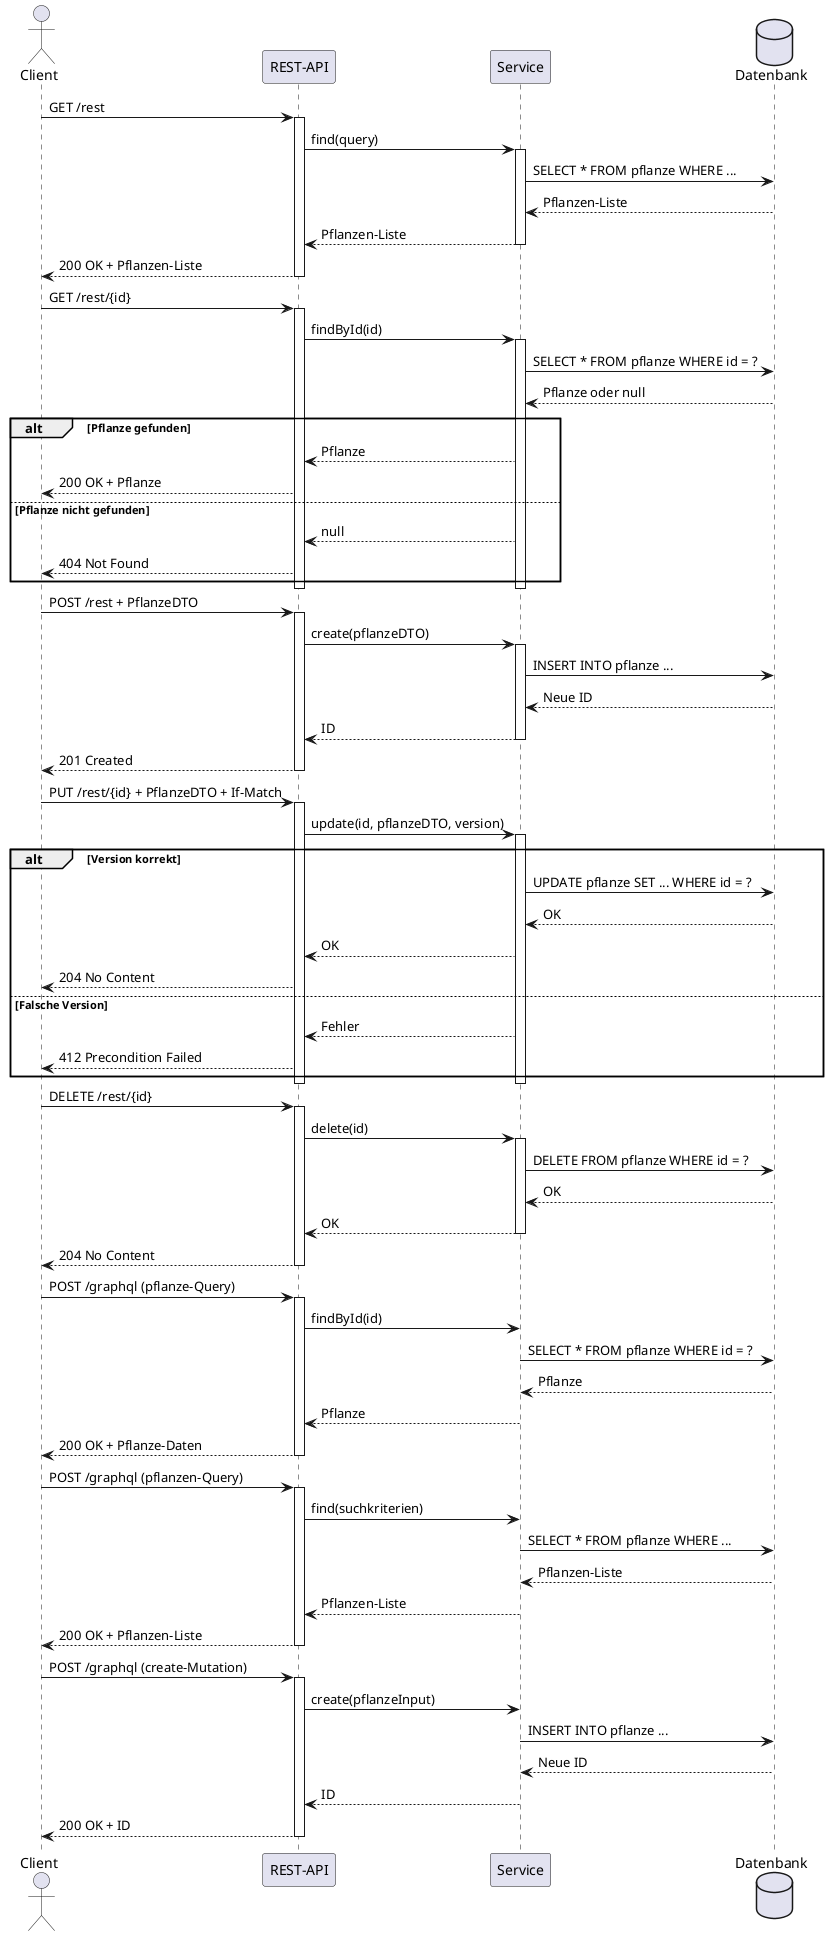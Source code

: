 @startuml Pflanze-API-Workflow
!pragma useVerticalIf on

actor Client as client
participant "REST-API" as api
participant "Service" as service
database "Datenbank" as db

' GET alle Pflanzen
client -> api : GET /rest
activate api
    api -> service : find(query)
    activate service
        service -> db : SELECT * FROM pflanze WHERE ...
        db --> service : Pflanzen-Liste
    service --> api : Pflanzen-Liste
    deactivate service
api --> client : 200 OK + Pflanzen-Liste
deactivate api

' GET eine Pflanze
client -> api : GET /rest/{id}
activate api
    api -> service : findById(id)
    activate service
        service -> db : SELECT * FROM pflanze WHERE id = ?
        db --> service : Pflanze oder null
        alt Pflanze gefunden
            service --> api : Pflanze
            api --> client : 200 OK + Pflanze
        else Pflanze nicht gefunden
            service --> api : null
            api --> client : 404 Not Found
        end
    deactivate service
deactivate api

' POST neue Pflanze
client -> api : POST /rest + PflanzeDTO
activate api
    api -> service : create(pflanzeDTO)
    activate service
        service -> db : INSERT INTO pflanze ...
        db --> service : Neue ID
    service --> api : ID
    deactivate service
api --> client : 201 Created
deactivate api

' PUT Pflanze aktualisieren
client -> api : PUT /rest/{id} + PflanzeDTO + If-Match
activate api
    api -> service : update(id, pflanzeDTO, version)
    activate service
        alt Version korrekt
            service -> db : UPDATE pflanze SET ... WHERE id = ?
            db --> service : OK
            service --> api : OK
            api --> client : 204 No Content
        else Falsche Version
            service --> api : Fehler
            api --> client : 412 Precondition Failed
        end
    deactivate service
deactivate api

' DELETE Pflanze
client -> api : DELETE /rest/{id}
activate api
    api -> service : delete(id)
    activate service
        service -> db : DELETE FROM pflanze WHERE id = ?
        db --> service : OK
    service --> api : OK
    deactivate service
api --> client : 204 No Content
deactivate api

' GraphQL-Workflow
client -> api : POST /graphql (pflanze-Query)
activate api
    api -> service : findById(id)
    service -> db : SELECT * FROM pflanze WHERE id = ?
    db --> service : Pflanze
    service --> api : Pflanze
api --> client : 200 OK + Pflanze-Daten
deactivate api

client -> api : POST /graphql (pflanzen-Query)
activate api
    api -> service : find(suchkriterien)
    service -> db : SELECT * FROM pflanze WHERE ...
    db --> service : Pflanzen-Liste
    service --> api : Pflanzen-Liste
api --> client : 200 OK + Pflanzen-Liste
deactivate api

client -> api : POST /graphql (create-Mutation)
activate api
    api -> service : create(pflanzeInput)
    service -> db : INSERT INTO pflanze ...
    db --> service : Neue ID
    service --> api : ID
api --> client : 200 OK + ID
deactivate api

@enduml